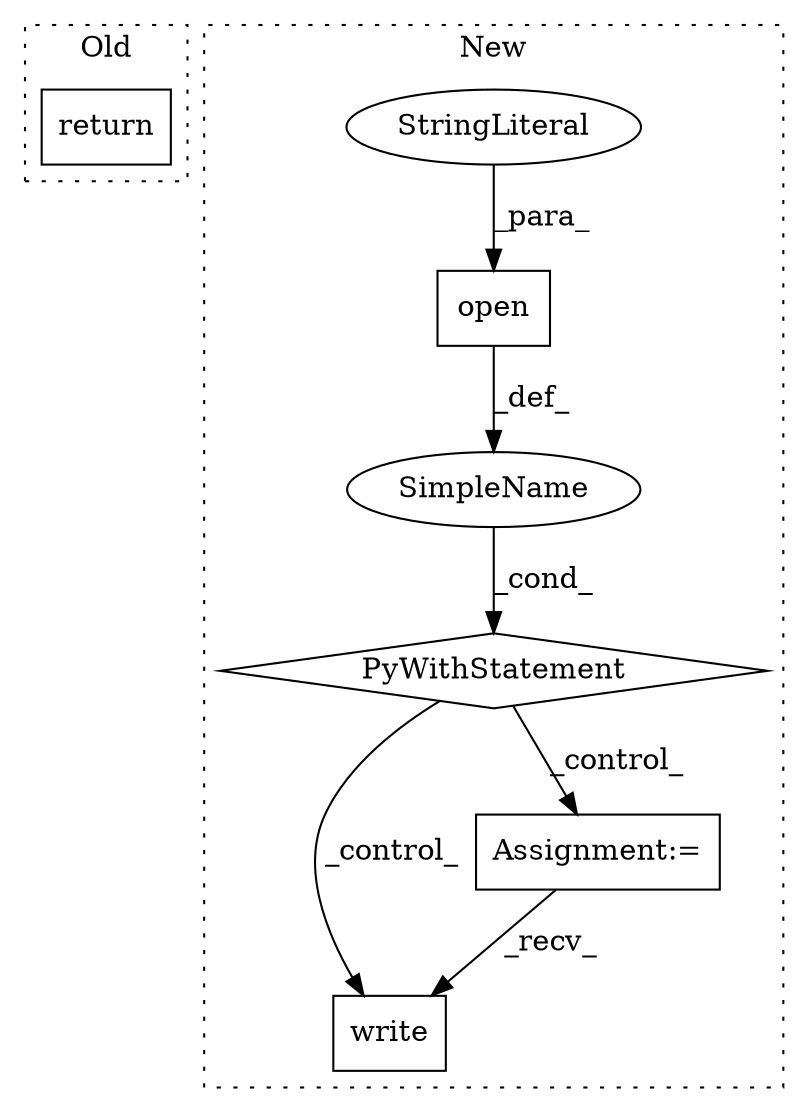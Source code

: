 digraph G {
subgraph cluster0 {
1 [label="return" a="41" s="3605" l="7" shape="box"];
label = "Old";
style="dotted";
}
subgraph cluster1 {
2 [label="write" a="32" s="6640,6652" l="6,1" shape="box"];
3 [label="Assignment:=" a="7" s="6619" l="3" shape="box"];
4 [label="SimpleName" a="42" s="" l="" shape="ellipse"];
5 [label="PyWithStatement" a="104" s="6571,6598" l="10,2" shape="diamond"];
6 [label="open" a="32" s="6581,6597" l="5,1" shape="box"];
7 [label="StringLiteral" a="45" s="6594" l="3" shape="ellipse"];
label = "New";
style="dotted";
}
3 -> 2 [label="_recv_"];
4 -> 5 [label="_cond_"];
5 -> 2 [label="_control_"];
5 -> 3 [label="_control_"];
6 -> 4 [label="_def_"];
7 -> 6 [label="_para_"];
}